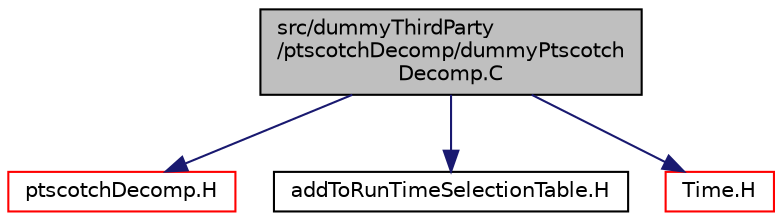 digraph "src/dummyThirdParty/ptscotchDecomp/dummyPtscotchDecomp.C"
{
  bgcolor="transparent";
  edge [fontname="Helvetica",fontsize="10",labelfontname="Helvetica",labelfontsize="10"];
  node [fontname="Helvetica",fontsize="10",shape=record];
  Node0 [label="src/dummyThirdParty\l/ptscotchDecomp/dummyPtscotch\lDecomp.C",height=0.2,width=0.4,color="black", fillcolor="grey75", style="filled", fontcolor="black"];
  Node0 -> Node1 [color="midnightblue",fontsize="10",style="solid",fontname="Helvetica"];
  Node1 [label="ptscotchDecomp.H",height=0.2,width=0.4,color="red",URL="$a13937.html"];
  Node0 -> Node240 [color="midnightblue",fontsize="10",style="solid",fontname="Helvetica"];
  Node240 [label="addToRunTimeSelectionTable.H",height=0.2,width=0.4,color="black",URL="$a09989.html",tooltip="Macros for easy insertion into run-time selection tables. "];
  Node0 -> Node241 [color="midnightblue",fontsize="10",style="solid",fontname="Helvetica"];
  Node241 [label="Time.H",height=0.2,width=0.4,color="red",URL="$a10025.html"];
}
